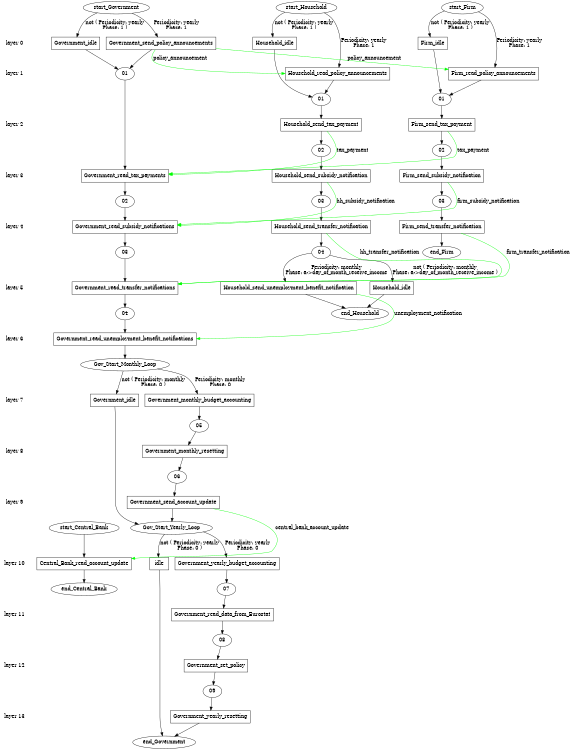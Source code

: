 digraph state_graph {
	rankdir=TB;
	size="8,5;"
	layer_0 [shape=plaintext, label="layer 0"];
	layer_1 [shape=plaintext, label="layer 1"];
	layer_0 -> layer_1 [style=invis];
	layer_2 [shape=plaintext, label="layer 2"];
	layer_1 -> layer_2 [style=invis];
	layer_3 [shape=plaintext, label="layer 3"];
	layer_2 -> layer_3 [style=invis];
	layer_4 [shape=plaintext, label="layer 4"];
	layer_3 -> layer_4 [style=invis];
	layer_5 [shape=plaintext, label="layer 5"];
	layer_4 -> layer_5 [style=invis];
	layer_6 [shape=plaintext, label="layer 6"];
	layer_5 -> layer_6 [style=invis];
	layer_7 [shape=plaintext, label="layer 7"];
	layer_6 -> layer_7 [style=invis];
	layer_8 [shape=plaintext, label="layer 8"];
	layer_7 -> layer_8 [style=invis];
	layer_9 [shape=plaintext, label="layer 9"];
	layer_8 -> layer_9 [style=invis];
	layer_10 [shape=plaintext, label="layer 10"];
	layer_9 -> layer_10 [style=invis];
	layer_11 [shape=plaintext, label="layer 11"];
	layer_10 -> layer_11 [style=invis];
	layer_12 [shape=plaintext, label="layer 12"];
	layer_11 -> layer_12 [style=invis];
	layer_13 [shape=plaintext, label="layer 13"];
	layer_12 -> layer_13 [style=invis];
	
	/* States */
	Household_end_Household [label = "end_Household"]
	Household_04 [label = "04"]
	Household_03 [label = "03"]
	Household_02 [label = "02"]
	Household_01 [label = "01"]
	Household_start_Household [label = "start_Household"]
	Firm_end_Firm [label = "end_Firm"]
	Firm_03 [label = "03"]
	Firm_02 [label = "02"]
	Firm_01 [label = "01"]
	Firm_start_Firm [label = "start_Firm"]
	Government_end_Government [label = "end_Government"]
	Government_09 [label = "09"]
	Government_08 [label = "08"]
	Government_07 [label = "07"]
	Government_06 [label = "06"]
	Government_05 [label = "05"]
	Government_Gov_Start_Yearly_Loop [label = "Gov_Start_Yearly_Loop"]
	Government_Gov_Start_Monthly_Loop [label = "Gov_Start_Monthly_Loop"]
	Government_04 [label = "04"]
	Government_03 [label = "03"]
	Government_02 [label = "02"]
	Government_01 [label = "01"]
	Government_start_Government [label = "start_Government"]
	Central_Bank_end_Central_Bank [label = "end_Central_Bank"]
	Central_Bank_start_Central_Bank [label = "start_Central_Bank"]
	Household_Household_idle_start_Household_01 [label = "Household_idle", shape = rect]
	Household_Household_read_policy_announcements_start_Household_01 [label = "Household_read_policy_announcements", shape = rect]
	Household_Household_send_tax_payment_01_02 [label = "Household_send_tax_payment", shape = rect]
	Household_Household_send_subsidy_notification_02_03 [label = "Household_send_subsidy_notification", shape = rect]
	Household_Household_send_transfer_notification_03_04 [label = "Household_send_transfer_notification", shape = rect]
	Household_Household_idle_04_end_Household [label = "Household_idle", shape = rect]
	Household_Household_send_unemployment_benefit_notification_04_end_Household [label = "Household_send_unemployment_benefit_notification", shape = rect]
	Firm_Firm_idle_start_Firm_01 [label = "Firm_idle", shape = rect]
	Firm_Firm_read_policy_announcements_start_Firm_01 [label = "Firm_read_policy_announcements", shape = rect]
	Firm_Firm_send_tax_payment_01_02 [label = "Firm_send_tax_payment", shape = rect]
	Firm_Firm_send_subsidy_notification_02_03 [label = "Firm_send_subsidy_notification", shape = rect]
	Firm_Firm_send_transfer_notification_03_end_Firm [label = "Firm_send_transfer_notification", shape = rect]
	Government_Government_idle_start_Government_01 [label = "Government_idle", shape = rect]
	Government_Government_send_policy_announcements_start_Government_01 [label = "Government_send_policy_announcements", shape = rect]
	Government_Government_read_tax_payments_01_02 [label = "Government_read_tax_payments", shape = rect]
	Government_Government_read_subsidy_notifications_02_03 [label = "Government_read_subsidy_notifications", shape = rect]
	Government_Government_read_transfer_notifications_03_04 [label = "Government_read_transfer_notifications", shape = rect]
	Government_Government_read_unemployment_benefit_notifications_04_Gov_Start_Monthly_Loop [label = "Government_read_unemployment_benefit_notifications", shape = rect]
	Government_Government_idle_Gov_Start_Monthly_Loop_Gov_Start_Yearly_Loop [label = "Government_idle", shape = rect]
	Government_Government_monthly_budget_accounting_Gov_Start_Monthly_Loop_05 [label = "Government_monthly_budget_accounting", shape = rect]
	Government_Government_monthly_resetting_05_06 [label = "Government_monthly_resetting", shape = rect]
	Government_Government_send_account_update_06_Gov_Start_Yearly_Loop [label = "Government_send_account_update", shape = rect]
	Government_Government_read_data_from_Eurostat_07_08 [label = "Government_read_data_from_Eurostat", shape = rect]
	Government_Government_set_policy_08_09 [label = "Government_set_policy", shape = rect]
	Government_Government_yearly_resetting_09_end_Government [label = "Government_yearly_resetting", shape = rect]
	Government_idle_Gov_Start_Yearly_Loop_end_Government [label = "idle", shape = rect]
	Government_Government_yearly_budget_accounting_Gov_Start_Yearly_Loop_07 [label = "Government_yearly_budget_accounting", shape = rect]
	Central_Bank_Central_Bank_read_account_update_start_Central_Bank_end_Central_Bank [label = "Central_Bank_read_account_update", shape = rect]
	
	/* Transitions */
	Household_start_Household -> Household_Household_idle_start_Household_01 [ label = "not ( Periodicity: yearly\nPhase: 1 )"];
	Household_Household_idle_start_Household_01 -> Household_01;
	Household_start_Household -> Household_Household_read_policy_announcements_start_Household_01 [ label = "Periodicity: yearly\nPhase: 1"];
	Household_Household_read_policy_announcements_start_Household_01 -> Household_01;
	Household_01 -> Household_Household_send_tax_payment_01_02;
	Household_Household_send_tax_payment_01_02 -> Household_02;
	Household_02 -> Household_Household_send_subsidy_notification_02_03;
	Household_Household_send_subsidy_notification_02_03 -> Household_03;
	Household_03 -> Household_Household_send_transfer_notification_03_04;
	Household_Household_send_transfer_notification_03_04 -> Household_04;
	Household_04 -> Household_Household_idle_04_end_Household [ label = "not ( Periodicity: monthly\nPhase: a->day_of_month_receive_income )"];
	Household_Household_idle_04_end_Household -> Household_end_Household;
	Household_04 -> Household_Household_send_unemployment_benefit_notification_04_end_Household [ label = "Periodicity: monthly\nPhase: a->day_of_month_receive_income"];
	Household_Household_send_unemployment_benefit_notification_04_end_Household -> Household_end_Household;
	Firm_start_Firm -> Firm_Firm_idle_start_Firm_01 [ label = "not ( Periodicity: yearly\nPhase: 1 )"];
	Firm_Firm_idle_start_Firm_01 -> Firm_01;
	Firm_start_Firm -> Firm_Firm_read_policy_announcements_start_Firm_01 [ label = "Periodicity: yearly\nPhase: 1"];
	Firm_Firm_read_policy_announcements_start_Firm_01 -> Firm_01;
	Firm_01 -> Firm_Firm_send_tax_payment_01_02;
	Firm_Firm_send_tax_payment_01_02 -> Firm_02;
	Firm_02 -> Firm_Firm_send_subsidy_notification_02_03;
	Firm_Firm_send_subsidy_notification_02_03 -> Firm_03;
	Firm_03 -> Firm_Firm_send_transfer_notification_03_end_Firm;
	Firm_Firm_send_transfer_notification_03_end_Firm -> Firm_end_Firm;
	Government_start_Government -> Government_Government_idle_start_Government_01 [ label = "not ( Periodicity: yearly\nPhase: 1 )"];
	Government_Government_idle_start_Government_01 -> Government_01;
	Government_start_Government -> Government_Government_send_policy_announcements_start_Government_01 [ label = "Periodicity: yearly\nPhase: 1"];
	Government_Government_send_policy_announcements_start_Government_01 -> Government_01;
	Government_01 -> Government_Government_read_tax_payments_01_02;
	Government_Government_read_tax_payments_01_02 -> Government_02;
	Government_02 -> Government_Government_read_subsidy_notifications_02_03;
	Government_Government_read_subsidy_notifications_02_03 -> Government_03;
	Government_03 -> Government_Government_read_transfer_notifications_03_04;
	Government_Government_read_transfer_notifications_03_04 -> Government_04;
	Government_04 -> Government_Government_read_unemployment_benefit_notifications_04_Gov_Start_Monthly_Loop;
	Government_Government_read_unemployment_benefit_notifications_04_Gov_Start_Monthly_Loop -> Government_Gov_Start_Monthly_Loop;
	Government_Gov_Start_Monthly_Loop -> Government_Government_idle_Gov_Start_Monthly_Loop_Gov_Start_Yearly_Loop [ label = "not ( Periodicity: monthly\nPhase: 0 )"];
	Government_Government_idle_Gov_Start_Monthly_Loop_Gov_Start_Yearly_Loop -> Government_Gov_Start_Yearly_Loop;
	Government_Gov_Start_Monthly_Loop -> Government_Government_monthly_budget_accounting_Gov_Start_Monthly_Loop_05 [ label = "Periodicity: monthly\nPhase: 0"];
	Government_Government_monthly_budget_accounting_Gov_Start_Monthly_Loop_05 -> Government_05;
	Government_05 -> Government_Government_monthly_resetting_05_06;
	Government_Government_monthly_resetting_05_06 -> Government_06;
	Government_06 -> Government_Government_send_account_update_06_Gov_Start_Yearly_Loop;
	Government_Government_send_account_update_06_Gov_Start_Yearly_Loop -> Government_Gov_Start_Yearly_Loop;
	Government_07 -> Government_Government_read_data_from_Eurostat_07_08;
	Government_Government_read_data_from_Eurostat_07_08 -> Government_08;
	Government_08 -> Government_Government_set_policy_08_09;
	Government_Government_set_policy_08_09 -> Government_09;
	Government_09 -> Government_Government_yearly_resetting_09_end_Government;
	Government_Government_yearly_resetting_09_end_Government -> Government_end_Government;
	Government_Gov_Start_Yearly_Loop -> Government_idle_Gov_Start_Yearly_Loop_end_Government [ label = "not ( Periodicity: yearly\nPhase: 0 )"];
	Government_idle_Gov_Start_Yearly_Loop_end_Government -> Government_end_Government;
	Government_Gov_Start_Yearly_Loop -> Government_Government_yearly_budget_accounting_Gov_Start_Yearly_Loop_07 [ label = "Periodicity: yearly\nPhase: 0"];
	Government_Government_yearly_budget_accounting_Gov_Start_Yearly_Loop_07 -> Government_07;
	Central_Bank_start_Central_Bank -> Central_Bank_Central_Bank_read_account_update_start_Central_Bank_end_Central_Bank;
	Central_Bank_Central_Bank_read_account_update_start_Central_Bank_end_Central_Bank -> Central_Bank_end_Central_Bank;
	
	/* Communications */
	Government_Government_send_account_update_06_Gov_Start_Yearly_Loop -> Central_Bank_Central_Bank_read_account_update_start_Central_Bank_end_Central_Bank [ label = "central_bank_account_update" color="#00ff00" constraint=false];
	Household_Household_send_unemployment_benefit_notification_04_end_Household -> Government_Government_read_unemployment_benefit_notifications_04_Gov_Start_Monthly_Loop [ label = "unemployment_notification" color="#00ff00" constraint=false];
	Firm_Firm_send_transfer_notification_03_end_Firm -> Government_Government_read_transfer_notifications_03_04 [ label = "firm_transfer_notification" color="#00ff00" constraint=false];
	Household_Household_send_transfer_notification_03_04 -> Government_Government_read_transfer_notifications_03_04 [ label = "hh_transfer_notification" color="#00ff00" constraint=false];
	Firm_Firm_send_subsidy_notification_02_03 -> Government_Government_read_subsidy_notifications_02_03 [ label = "firm_subsidy_notification" color="#00ff00" constraint=false];
	Household_Household_send_subsidy_notification_02_03 -> Government_Government_read_subsidy_notifications_02_03 [ label = "hh_subsidy_notification" color="#00ff00" constraint=false];
	Firm_Firm_send_tax_payment_01_02 -> Government_Government_read_tax_payments_01_02 [ label = "tax_payment" color="#00ff00" constraint=false];
	Household_Household_send_tax_payment_01_02 -> Government_Government_read_tax_payments_01_02 [ label = "tax_payment" color="#00ff00" constraint=false];
	Government_Government_send_policy_announcements_start_Government_01 -> Firm_Firm_read_policy_announcements_start_Firm_01 [ label = "policy_announcement" color="#00ff00" constraint=false];
	Government_Government_send_policy_announcements_start_Government_01 -> Household_Household_read_policy_announcements_start_Household_01 [ label = "policy_announcement" color="#00ff00" constraint=false];
	{ rank=same; layer_0;  Household_Household_idle_start_Household_01;  Firm_Firm_idle_start_Firm_01;  Government_Government_idle_start_Government_01;  Government_Government_send_policy_announcements_start_Government_01; }
	{ rank=same; layer_1;  Household_Household_read_policy_announcements_start_Household_01;  Firm_Firm_read_policy_announcements_start_Firm_01; }
	{ rank=same; layer_2;  Household_Household_send_tax_payment_01_02;  Firm_Firm_send_tax_payment_01_02; }
	{ rank=same; layer_3;  Household_Household_send_subsidy_notification_02_03;  Firm_Firm_send_subsidy_notification_02_03;  Government_Government_read_tax_payments_01_02; }
	{ rank=same; layer_4;  Household_Household_send_transfer_notification_03_04;  Firm_Firm_send_transfer_notification_03_end_Firm;  Government_Government_read_subsidy_notifications_02_03; }
	{ rank=same; layer_5;  Household_Household_idle_04_end_Household;  Household_Household_send_unemployment_benefit_notification_04_end_Household;  Government_Government_read_transfer_notifications_03_04; }
	{ rank=same; layer_6;  Government_Government_read_unemployment_benefit_notifications_04_Gov_Start_Monthly_Loop; }
	{ rank=same; layer_7;  Government_Government_idle_Gov_Start_Monthly_Loop_Gov_Start_Yearly_Loop;  Government_Government_monthly_budget_accounting_Gov_Start_Monthly_Loop_05; }
	{ rank=same; layer_8;  Government_Government_monthly_resetting_05_06; }
	{ rank=same; layer_9;  Government_Government_send_account_update_06_Gov_Start_Yearly_Loop; }
	{ rank=same; layer_10;  Government_idle_Gov_Start_Yearly_Loop_end_Government;  Government_Government_yearly_budget_accounting_Gov_Start_Yearly_Loop_07;  Central_Bank_Central_Bank_read_account_update_start_Central_Bank_end_Central_Bank; }
	{ rank=same; layer_11;  Government_Government_read_data_from_Eurostat_07_08; }
	{ rank=same; layer_12;  Government_Government_set_policy_08_09; }
	{ rank=same; layer_13;  Government_Government_yearly_resetting_09_end_Government; }
}
